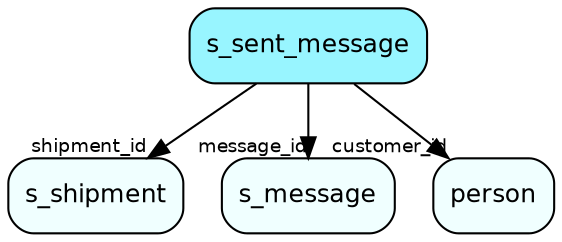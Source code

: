 digraph s_sent_message  {
node [shape = box style="rounded, filled" fontname = "Helvetica" fontsize = "12" ]
edge [fontname = "Helvetica" fontsize = "9"]

s_sent_message[fillcolor = "cadetblue1"]
s_shipment[fillcolor = "azure1"]
s_message[fillcolor = "azure1"]
person[fillcolor = "azure1"]
s_sent_message -> s_shipment [headlabel = "shipment_id"]
s_sent_message -> s_message [headlabel = "message_id"]
s_sent_message -> person [headlabel = "customer_id"]
}
